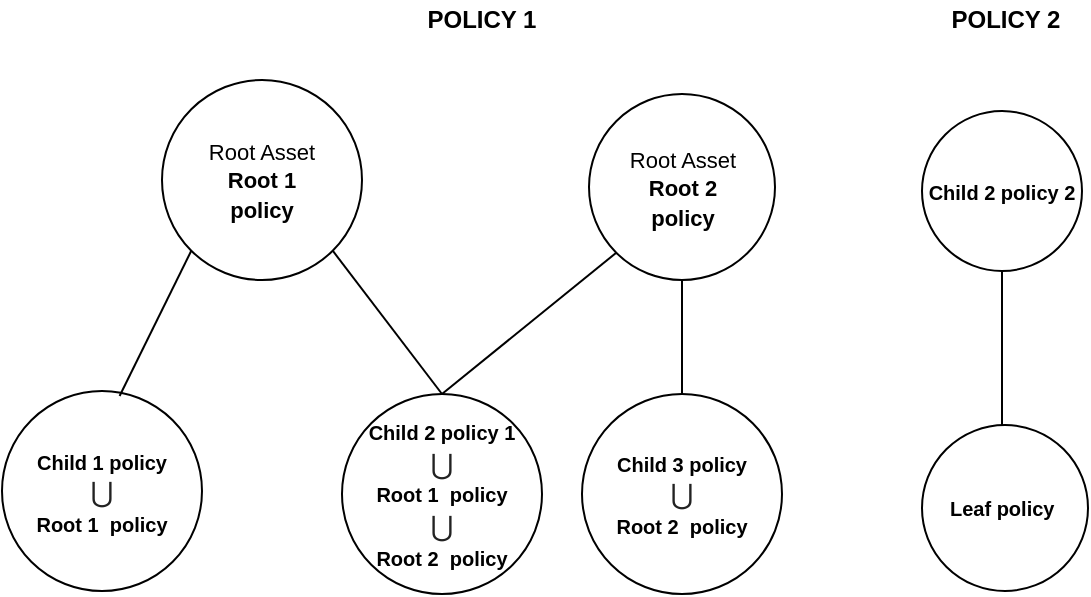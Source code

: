 <mxfile version="13.3.0" type="device"><diagram id="11IgTsVwOGf4kCaAxO0r" name="Page-1"><mxGraphModel dx="1185" dy="676" grid="1" gridSize="10" guides="1" tooltips="1" connect="1" arrows="1" fold="1" page="1" pageScale="1" pageWidth="583" pageHeight="413" math="0" shadow="0"><root><mxCell id="0"/><mxCell id="1" parent="0"/><mxCell id="oULmTyLawJG8FPRPxuBA-2" value="&lt;font style=&quot;font-size: 11px&quot;&gt;Root Asset&lt;br&gt;&lt;b&gt;Root 1&lt;br&gt;policy&lt;br&gt;&lt;/b&gt;&lt;/font&gt;" style="ellipse;whiteSpace=wrap;html=1;aspect=fixed;" vertex="1" parent="1"><mxGeometry x="110" y="60" width="100" height="100" as="geometry"/></mxCell><mxCell id="oULmTyLawJG8FPRPxuBA-3" value="&lt;b style=&quot;font-size: 10px&quot;&gt;Child 1 policy&lt;br&gt;&lt;/b&gt;&lt;span style=&quot;color: rgb(34 , 34 , 34) ; font-family: &amp;#34;arial&amp;#34; , sans-serif ; font-size: 14px ; text-align: left ; background-color: rgb(255 , 255 , 255)&quot;&gt;⋃&lt;/span&gt;&lt;b style=&quot;font-size: 10px&quot;&gt;&lt;span style=&quot;color: rgb(32 , 33 , 34) ; font-family: sans-serif ; background-color: rgb(255 , 255 , 255)&quot;&gt;&lt;br&gt;&lt;/span&gt;Root 1&amp;nbsp; policy&lt;/b&gt;" style="ellipse;whiteSpace=wrap;html=1;aspect=fixed;" vertex="1" parent="1"><mxGeometry x="30" y="215.5" width="100" height="100" as="geometry"/></mxCell><mxCell id="oULmTyLawJG8FPRPxuBA-4" value="" style="endArrow=none;html=1;entryX=0;entryY=1;entryDx=0;entryDy=0;exitX=0.588;exitY=0.025;exitDx=0;exitDy=0;exitPerimeter=0;" edge="1" parent="1" source="oULmTyLawJG8FPRPxuBA-3" target="oULmTyLawJG8FPRPxuBA-2"><mxGeometry width="50" height="50" relative="1" as="geometry"><mxPoint x="220" y="340" as="sourcePoint"/><mxPoint x="270" y="290" as="targetPoint"/></mxGeometry></mxCell><mxCell id="oULmTyLawJG8FPRPxuBA-5" value="&lt;font style=&quot;font-size: 11px&quot;&gt;&lt;b style=&quot;font-size: 10px&quot;&gt;Child 2 policy 2&lt;/b&gt;&lt;br&gt;&lt;/font&gt;" style="ellipse;whiteSpace=wrap;html=1;aspect=fixed;" vertex="1" parent="1"><mxGeometry x="490" y="75.5" width="80" height="80" as="geometry"/></mxCell><mxCell id="oULmTyLawJG8FPRPxuBA-6" value="" style="endArrow=none;html=1;entryX=0.5;entryY=1;entryDx=0;entryDy=0;" edge="1" parent="1" target="oULmTyLawJG8FPRPxuBA-5"><mxGeometry width="50" height="50" relative="1" as="geometry"><mxPoint x="530" y="235.5" as="sourcePoint"/><mxPoint x="568.284" y="163.784" as="targetPoint"/></mxGeometry></mxCell><mxCell id="oULmTyLawJG8FPRPxuBA-7" value="" style="endArrow=none;html=1;entryX=1;entryY=1;entryDx=0;entryDy=0;exitX=0.5;exitY=0;exitDx=0;exitDy=0;" edge="1" parent="1" source="oULmTyLawJG8FPRPxuBA-8" target="oULmTyLawJG8FPRPxuBA-2"><mxGeometry width="50" height="50" relative="1" as="geometry"><mxPoint x="169.5" y="230" as="sourcePoint"/><mxPoint x="169.5" y="160" as="targetPoint"/></mxGeometry></mxCell><mxCell id="oULmTyLawJG8FPRPxuBA-8" value="&lt;b style=&quot;font-size: 10px&quot;&gt;Child 2 policy 1&lt;br&gt;&lt;/b&gt;&lt;span style=&quot;color: rgb(34 , 34 , 34) ; font-family: &amp;#34;arial&amp;#34; , sans-serif ; font-size: 14px ; text-align: left ; background-color: rgb(255 , 255 , 255)&quot;&gt;⋃&lt;/span&gt;&lt;b style=&quot;font-size: 10px&quot;&gt;&lt;span style=&quot;color: rgb(32 , 33 , 34) ; font-family: sans-serif ; background-color: rgb(255 , 255 , 255)&quot;&gt;&lt;br&gt;&lt;/span&gt;Root 1&amp;nbsp; policy&lt;/b&gt;&lt;b style=&quot;font-size: 10px&quot;&gt;&lt;br&gt;&lt;/b&gt;&lt;span style=&quot;color: rgb(34 , 34 , 34) ; font-family: &amp;#34;arial&amp;#34; , sans-serif ; font-size: 14px ; text-align: left ; background-color: rgb(255 , 255 , 255)&quot;&gt;⋃&lt;/span&gt;&lt;b style=&quot;font-size: 10px&quot;&gt;&lt;span style=&quot;color: rgb(32 , 33 , 34) ; font-family: sans-serif ; background-color: rgb(255 , 255 , 255)&quot;&gt;&lt;br&gt;&lt;/span&gt;Root 2&amp;nbsp; policy&lt;/b&gt;" style="ellipse;whiteSpace=wrap;html=1;aspect=fixed;" vertex="1" parent="1"><mxGeometry x="200" y="217" width="100" height="100" as="geometry"/></mxCell><mxCell id="oULmTyLawJG8FPRPxuBA-9" value="&lt;font style=&quot;font-size: 10px&quot;&gt;&lt;b&gt;Leaf policy&amp;nbsp;&lt;/b&gt;&lt;br&gt;&lt;/font&gt;" style="ellipse;whiteSpace=wrap;html=1;aspect=fixed;" vertex="1" parent="1"><mxGeometry x="490" y="232.5" width="83" height="83" as="geometry"/></mxCell><mxCell id="oULmTyLawJG8FPRPxuBA-19" value="&lt;font style=&quot;font-size: 11px&quot;&gt;Root Asset&lt;br&gt;&lt;b&gt;Root 2&lt;br&gt;policy&lt;br&gt;&lt;/b&gt;&lt;/font&gt;" style="ellipse;whiteSpace=wrap;html=1;aspect=fixed;" vertex="1" parent="1"><mxGeometry x="323.5" y="67" width="93" height="93" as="geometry"/></mxCell><mxCell id="oULmTyLawJG8FPRPxuBA-20" value="&lt;font style=&quot;font-size: 10px&quot;&gt;&lt;b&gt;Child 3 policy&lt;br&gt;&lt;/b&gt;&lt;span style=&quot;color: rgb(34 , 34 , 34) ; font-family: &amp;#34;arial&amp;#34; , sans-serif ; font-size: 14px ; text-align: left ; background-color: rgb(255 , 255 , 255)&quot;&gt;⋃&lt;/span&gt;&lt;b&gt;&lt;span style=&quot;color: rgb(32 , 33 , 34) ; font-family: sans-serif ; background-color: rgb(255 , 255 , 255)&quot;&gt;&lt;br&gt;&lt;/span&gt;Root 2&amp;nbsp; policy&lt;/b&gt;&lt;/font&gt;" style="ellipse;whiteSpace=wrap;html=1;aspect=fixed;" vertex="1" parent="1"><mxGeometry x="320" y="217" width="100" height="100" as="geometry"/></mxCell><mxCell id="oULmTyLawJG8FPRPxuBA-22" value="" style="endArrow=none;html=1;entryX=0;entryY=1;entryDx=0;entryDy=0;exitX=0.5;exitY=0;exitDx=0;exitDy=0;" edge="1" parent="1" source="oULmTyLawJG8FPRPxuBA-8" target="oULmTyLawJG8FPRPxuBA-19"><mxGeometry width="50" height="50" relative="1" as="geometry"><mxPoint x="380" y="237" as="sourcePoint"/><mxPoint x="379.5" y="170" as="targetPoint"/></mxGeometry></mxCell><mxCell id="oULmTyLawJG8FPRPxuBA-24" value="" style="endArrow=none;html=1;entryX=0.5;entryY=1;entryDx=0;entryDy=0;exitX=0.5;exitY=0;exitDx=0;exitDy=0;" edge="1" parent="1" source="oULmTyLawJG8FPRPxuBA-20" target="oULmTyLawJG8FPRPxuBA-19"><mxGeometry width="50" height="50" relative="1" as="geometry"><mxPoint x="260" y="227" as="sourcePoint"/><mxPoint x="351.716" y="158.284" as="targetPoint"/></mxGeometry></mxCell><mxCell id="oULmTyLawJG8FPRPxuBA-25" value="&lt;b&gt;POLICY 1&lt;/b&gt;" style="text;html=1;strokeColor=none;fillColor=none;align=center;verticalAlign=middle;whiteSpace=wrap;rounded=0;" vertex="1" parent="1"><mxGeometry x="230" y="20" width="80" height="20" as="geometry"/></mxCell><mxCell id="oULmTyLawJG8FPRPxuBA-26" value="&lt;b&gt;POLICY 2&lt;/b&gt;" style="text;html=1;strokeColor=none;fillColor=none;align=center;verticalAlign=middle;whiteSpace=wrap;rounded=0;" vertex="1" parent="1"><mxGeometry x="491.5" y="20" width="80" height="20" as="geometry"/></mxCell></root></mxGraphModel></diagram></mxfile>